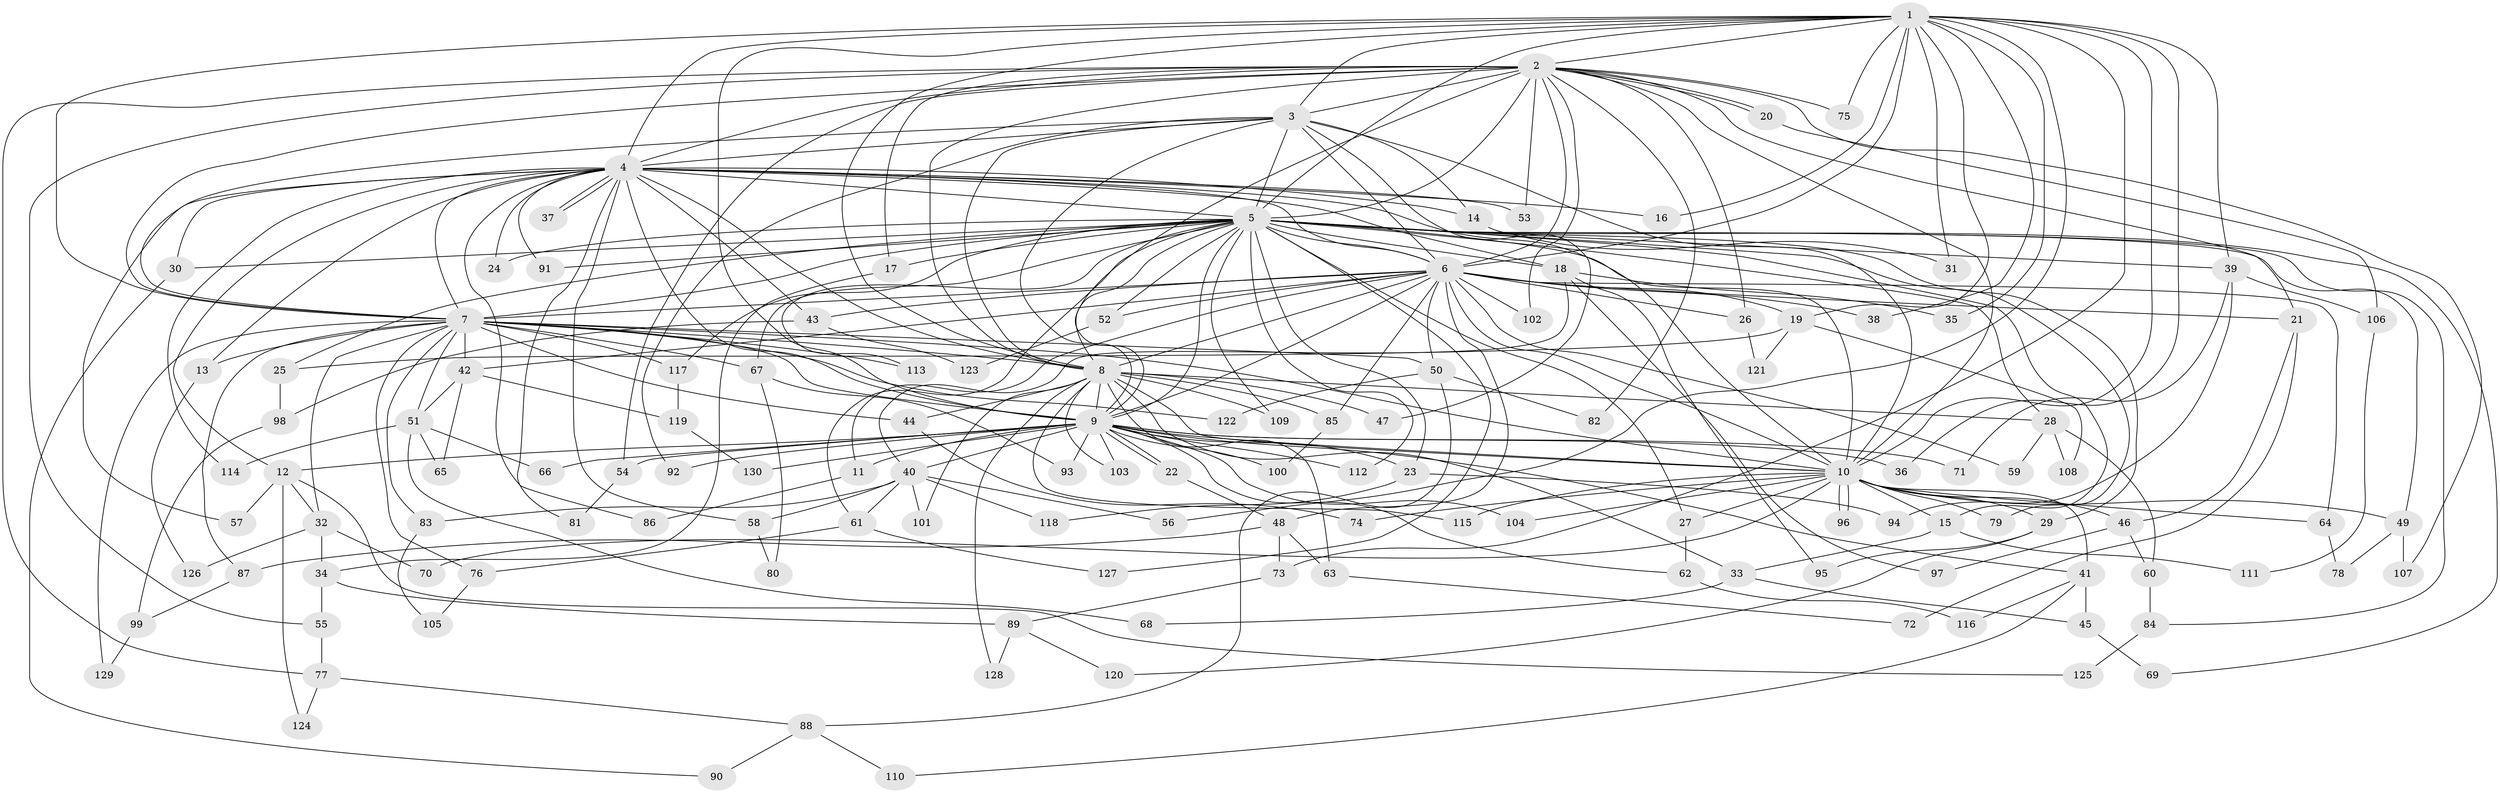 // coarse degree distribution, {15: 0.03076923076923077, 18: 0.03076923076923077, 14: 0.015384615384615385, 22: 0.015384615384615385, 29: 0.015384615384615385, 16: 0.015384615384615385, 21: 0.015384615384615385, 3: 0.13846153846153847, 4: 0.13846153846153847, 2: 0.35384615384615387, 7: 0.03076923076923077, 5: 0.12307692307692308, 9: 0.015384615384615385, 1: 0.03076923076923077, 6: 0.015384615384615385, 10: 0.015384615384615385}
// Generated by graph-tools (version 1.1) at 2025/49/03/04/25 22:49:27]
// undirected, 130 vertices, 285 edges
graph export_dot {
  node [color=gray90,style=filled];
  1;
  2;
  3;
  4;
  5;
  6;
  7;
  8;
  9;
  10;
  11;
  12;
  13;
  14;
  15;
  16;
  17;
  18;
  19;
  20;
  21;
  22;
  23;
  24;
  25;
  26;
  27;
  28;
  29;
  30;
  31;
  32;
  33;
  34;
  35;
  36;
  37;
  38;
  39;
  40;
  41;
  42;
  43;
  44;
  45;
  46;
  47;
  48;
  49;
  50;
  51;
  52;
  53;
  54;
  55;
  56;
  57;
  58;
  59;
  60;
  61;
  62;
  63;
  64;
  65;
  66;
  67;
  68;
  69;
  70;
  71;
  72;
  73;
  74;
  75;
  76;
  77;
  78;
  79;
  80;
  81;
  82;
  83;
  84;
  85;
  86;
  87;
  88;
  89;
  90;
  91;
  92;
  93;
  94;
  95;
  96;
  97;
  98;
  99;
  100;
  101;
  102;
  103;
  104;
  105;
  106;
  107;
  108;
  109;
  110;
  111;
  112;
  113;
  114;
  115;
  116;
  117;
  118;
  119;
  120;
  121;
  122;
  123;
  124;
  125;
  126;
  127;
  128;
  129;
  130;
  1 -- 2;
  1 -- 3;
  1 -- 4;
  1 -- 5;
  1 -- 6;
  1 -- 7;
  1 -- 8;
  1 -- 9;
  1 -- 10;
  1 -- 16;
  1 -- 19;
  1 -- 31;
  1 -- 35;
  1 -- 36;
  1 -- 38;
  1 -- 39;
  1 -- 56;
  1 -- 73;
  1 -- 75;
  2 -- 3;
  2 -- 4;
  2 -- 5;
  2 -- 6;
  2 -- 7;
  2 -- 8;
  2 -- 9;
  2 -- 10;
  2 -- 17;
  2 -- 20;
  2 -- 20;
  2 -- 21;
  2 -- 26;
  2 -- 53;
  2 -- 54;
  2 -- 55;
  2 -- 75;
  2 -- 77;
  2 -- 82;
  2 -- 102;
  2 -- 107;
  3 -- 4;
  3 -- 5;
  3 -- 6;
  3 -- 7;
  3 -- 8;
  3 -- 9;
  3 -- 10;
  3 -- 14;
  3 -- 47;
  3 -- 92;
  4 -- 5;
  4 -- 6;
  4 -- 7;
  4 -- 8;
  4 -- 9;
  4 -- 10;
  4 -- 12;
  4 -- 13;
  4 -- 14;
  4 -- 16;
  4 -- 18;
  4 -- 24;
  4 -- 30;
  4 -- 37;
  4 -- 37;
  4 -- 43;
  4 -- 53;
  4 -- 57;
  4 -- 58;
  4 -- 81;
  4 -- 86;
  4 -- 91;
  4 -- 114;
  5 -- 6;
  5 -- 7;
  5 -- 8;
  5 -- 9;
  5 -- 10;
  5 -- 15;
  5 -- 17;
  5 -- 18;
  5 -- 23;
  5 -- 24;
  5 -- 25;
  5 -- 27;
  5 -- 28;
  5 -- 29;
  5 -- 30;
  5 -- 39;
  5 -- 49;
  5 -- 52;
  5 -- 61;
  5 -- 67;
  5 -- 69;
  5 -- 79;
  5 -- 84;
  5 -- 91;
  5 -- 109;
  5 -- 112;
  5 -- 113;
  5 -- 117;
  5 -- 127;
  6 -- 7;
  6 -- 8;
  6 -- 9;
  6 -- 10;
  6 -- 11;
  6 -- 19;
  6 -- 21;
  6 -- 26;
  6 -- 38;
  6 -- 42;
  6 -- 43;
  6 -- 48;
  6 -- 50;
  6 -- 52;
  6 -- 59;
  6 -- 64;
  6 -- 85;
  6 -- 102;
  7 -- 8;
  7 -- 9;
  7 -- 10;
  7 -- 13;
  7 -- 32;
  7 -- 42;
  7 -- 44;
  7 -- 50;
  7 -- 51;
  7 -- 67;
  7 -- 76;
  7 -- 83;
  7 -- 87;
  7 -- 113;
  7 -- 117;
  7 -- 122;
  7 -- 129;
  8 -- 9;
  8 -- 10;
  8 -- 28;
  8 -- 33;
  8 -- 44;
  8 -- 47;
  8 -- 63;
  8 -- 85;
  8 -- 101;
  8 -- 103;
  8 -- 109;
  8 -- 115;
  8 -- 128;
  9 -- 10;
  9 -- 11;
  9 -- 12;
  9 -- 22;
  9 -- 22;
  9 -- 23;
  9 -- 36;
  9 -- 40;
  9 -- 41;
  9 -- 54;
  9 -- 62;
  9 -- 66;
  9 -- 71;
  9 -- 92;
  9 -- 93;
  9 -- 100;
  9 -- 103;
  9 -- 104;
  9 -- 112;
  9 -- 130;
  10 -- 15;
  10 -- 27;
  10 -- 29;
  10 -- 41;
  10 -- 46;
  10 -- 49;
  10 -- 64;
  10 -- 70;
  10 -- 74;
  10 -- 79;
  10 -- 96;
  10 -- 96;
  10 -- 104;
  10 -- 115;
  11 -- 86;
  12 -- 32;
  12 -- 57;
  12 -- 124;
  12 -- 125;
  13 -- 126;
  14 -- 31;
  15 -- 33;
  15 -- 111;
  17 -- 34;
  18 -- 35;
  18 -- 40;
  18 -- 95;
  18 -- 97;
  19 -- 25;
  19 -- 108;
  19 -- 121;
  20 -- 106;
  21 -- 46;
  21 -- 72;
  22 -- 48;
  23 -- 94;
  23 -- 118;
  25 -- 98;
  26 -- 121;
  27 -- 62;
  28 -- 59;
  28 -- 60;
  28 -- 108;
  29 -- 95;
  29 -- 120;
  30 -- 90;
  32 -- 34;
  32 -- 70;
  32 -- 126;
  33 -- 45;
  33 -- 68;
  34 -- 55;
  34 -- 89;
  39 -- 71;
  39 -- 94;
  39 -- 106;
  40 -- 56;
  40 -- 58;
  40 -- 61;
  40 -- 83;
  40 -- 101;
  40 -- 118;
  41 -- 45;
  41 -- 110;
  41 -- 116;
  42 -- 51;
  42 -- 65;
  42 -- 119;
  43 -- 98;
  43 -- 123;
  44 -- 74;
  45 -- 69;
  46 -- 60;
  46 -- 97;
  48 -- 63;
  48 -- 73;
  48 -- 87;
  49 -- 78;
  49 -- 107;
  50 -- 82;
  50 -- 88;
  50 -- 122;
  51 -- 65;
  51 -- 66;
  51 -- 68;
  51 -- 114;
  52 -- 123;
  54 -- 81;
  55 -- 77;
  58 -- 80;
  60 -- 84;
  61 -- 76;
  61 -- 127;
  62 -- 116;
  63 -- 72;
  64 -- 78;
  67 -- 80;
  67 -- 93;
  73 -- 89;
  76 -- 105;
  77 -- 88;
  77 -- 124;
  83 -- 105;
  84 -- 125;
  85 -- 100;
  87 -- 99;
  88 -- 90;
  88 -- 110;
  89 -- 120;
  89 -- 128;
  98 -- 99;
  99 -- 129;
  106 -- 111;
  117 -- 119;
  119 -- 130;
}
